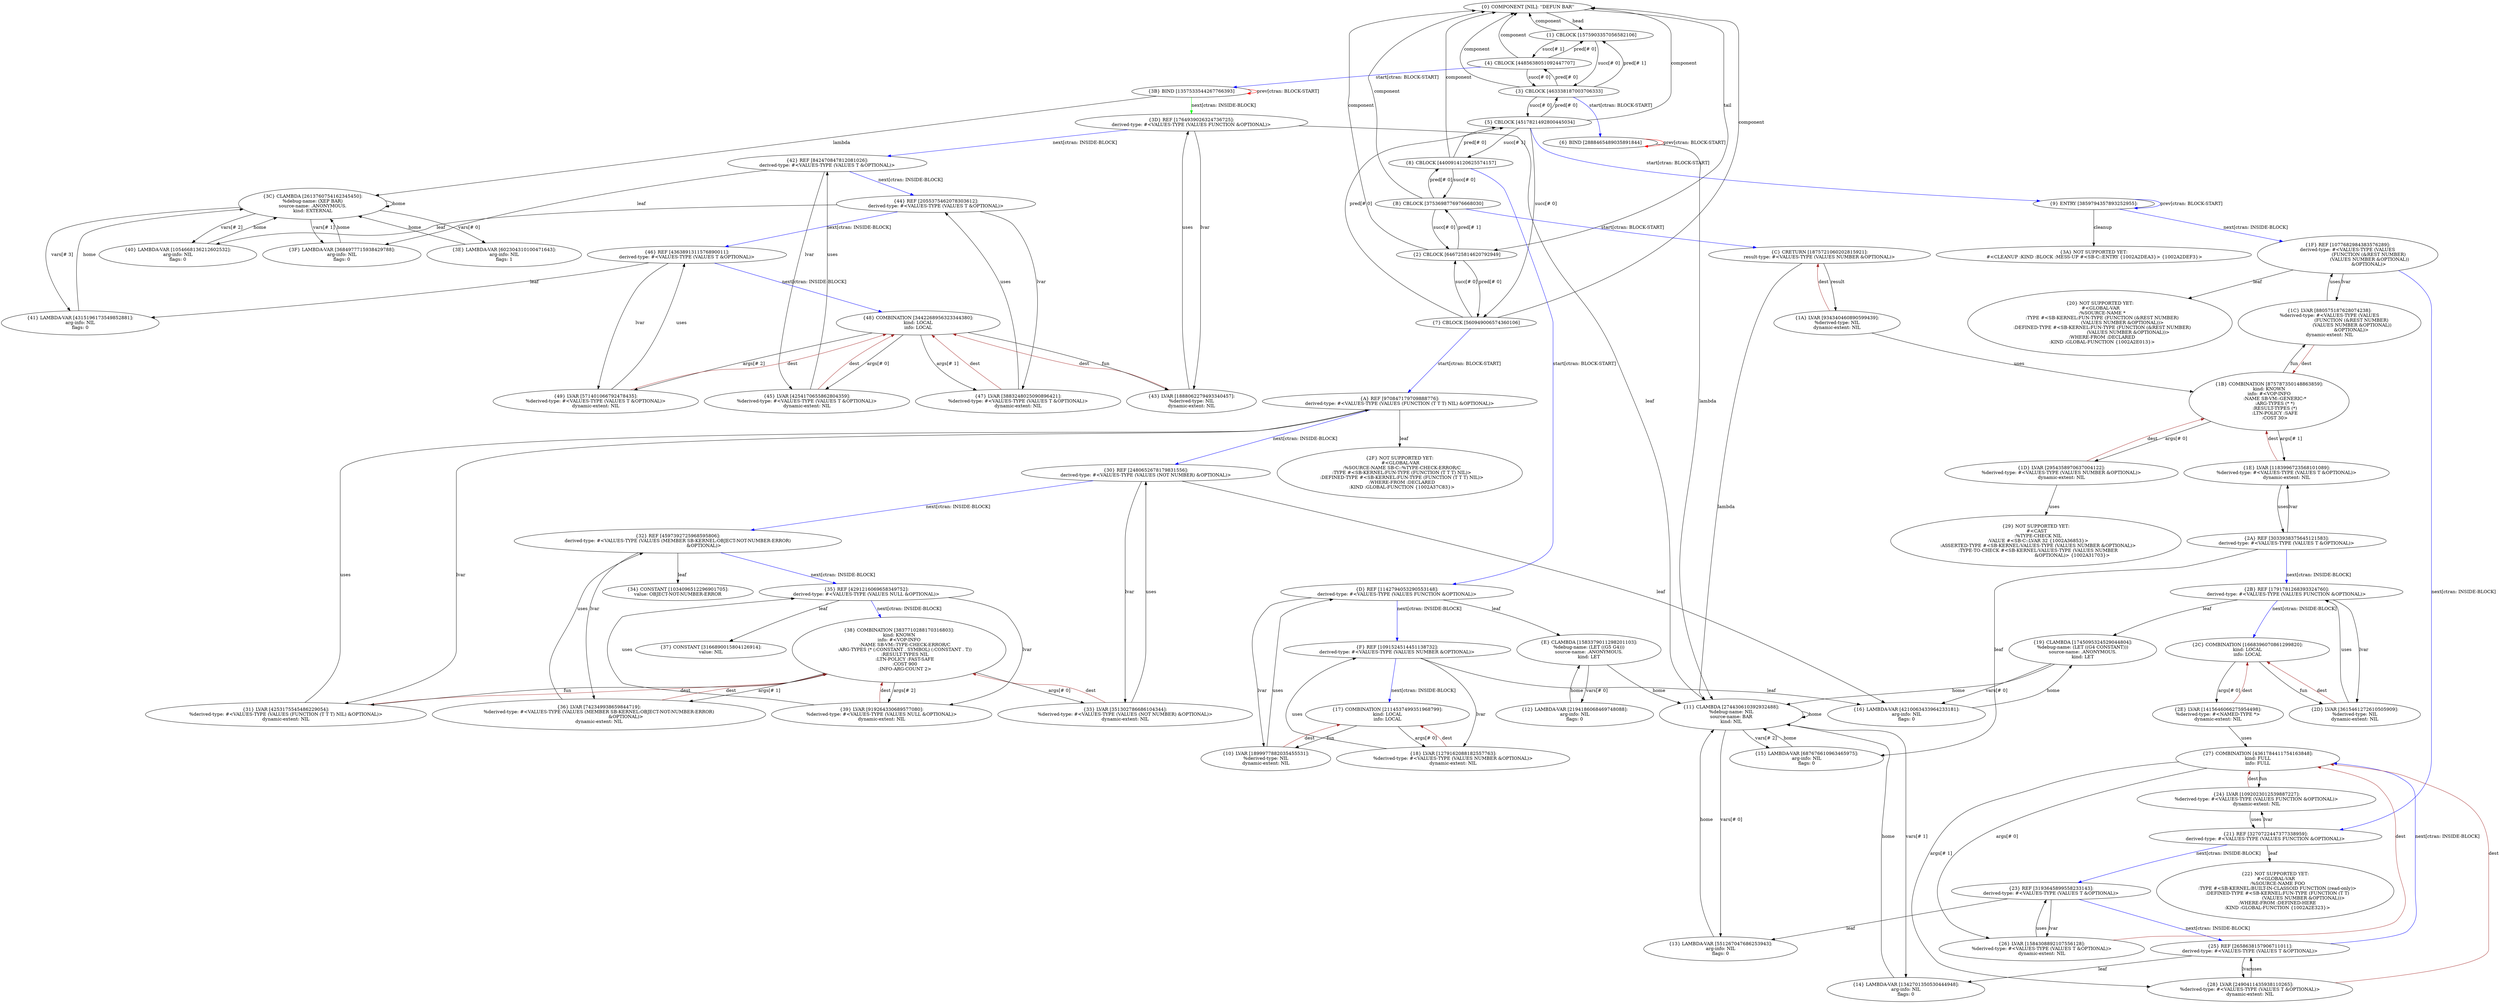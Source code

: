 digraph {
"{0} COMPONENT [NIL]: ''DEFUN BAR''" -> "{1} CBLOCK [1575903357056582106]"[label="head"];
"{0} COMPONENT [NIL]: ''DEFUN BAR''" -> "{2} CBLOCK [646725814620792949]"[label="tail"];
"{1} CBLOCK [1575903357056582106]" -> "{0} COMPONENT [NIL]: ''DEFUN BAR''"[label="component"];
"{1} CBLOCK [1575903357056582106]" -> "{3} CBLOCK [463338187003706333]"[label="succ[# 0]"];
"{1} CBLOCK [1575903357056582106]" -> "{4} CBLOCK [4485638051092447707]"[label="succ[# 1]"];
"{3} CBLOCK [463338187003706333]" -> "{0} COMPONENT [NIL]: ''DEFUN BAR''"[label="component"];
"{3} CBLOCK [463338187003706333]" -> "{5} CBLOCK [4517821492800445034]"[label="succ[# 0]"];
"{3} CBLOCK [463338187003706333]" -> "{4} CBLOCK [4485638051092447707]"[label="pred[# 0]"];
"{3} CBLOCK [463338187003706333]" -> "{1} CBLOCK [1575903357056582106]"[label="pred[# 1]"];
"{3} CBLOCK [463338187003706333]" -> "{6} BIND [2888465489035891844]"[label="start[ctran: BLOCK-START]"color="blue"];
"{5} CBLOCK [4517821492800445034]" -> "{0} COMPONENT [NIL]: ''DEFUN BAR''"[label="component"];
"{5} CBLOCK [4517821492800445034]" -> "{7} CBLOCK [560949006574360106]"[label="succ[# 0]"];
"{5} CBLOCK [4517821492800445034]" -> "{8} CBLOCK [4400914120625574157]"[label="succ[# 1]"];
"{5} CBLOCK [4517821492800445034]" -> "{3} CBLOCK [463338187003706333]"[label="pred[# 0]"];
"{5} CBLOCK [4517821492800445034]" -> "{9} ENTRY [3859794357893252955]:
"[label="start[ctran: BLOCK-START]"color="blue"];
"{7} CBLOCK [560949006574360106]" -> "{0} COMPONENT [NIL]: ''DEFUN BAR''"[label="component"];
"{7} CBLOCK [560949006574360106]" -> "{2} CBLOCK [646725814620792949]"[label="succ[# 0]"];
"{7} CBLOCK [560949006574360106]" -> "{5} CBLOCK [4517821492800445034]"[label="pred[# 0]"];
"{7} CBLOCK [560949006574360106]" -> "{A} REF [970847179709888776]:
derived-type: #<VALUES-TYPE (VALUES (FUNCTION (T T T) NIL) &OPTIONAL)>"[label="start[ctran: BLOCK-START]"color="blue"];
"{2} CBLOCK [646725814620792949]" -> "{0} COMPONENT [NIL]: ''DEFUN BAR''"[label="component"];
"{2} CBLOCK [646725814620792949]" -> "{7} CBLOCK [560949006574360106]"[label="pred[# 0]"];
"{2} CBLOCK [646725814620792949]" -> "{B} CBLOCK [3753698776976668030]"[label="pred[# 1]"];
"{B} CBLOCK [3753698776976668030]" -> "{0} COMPONENT [NIL]: ''DEFUN BAR''"[label="component"];
"{B} CBLOCK [3753698776976668030]" -> "{2} CBLOCK [646725814620792949]"[label="succ[# 0]"];
"{B} CBLOCK [3753698776976668030]" -> "{8} CBLOCK [4400914120625574157]"[label="pred[# 0]"];
"{B} CBLOCK [3753698776976668030]" -> "{C} CRETURN [1875721060202815921]:
result-type: #<VALUES-TYPE (VALUES NUMBER &OPTIONAL)>"[label="start[ctran: BLOCK-START]"color="blue"];
"{8} CBLOCK [4400914120625574157]" -> "{0} COMPONENT [NIL]: ''DEFUN BAR''"[label="component"];
"{8} CBLOCK [4400914120625574157]" -> "{B} CBLOCK [3753698776976668030]"[label="succ[# 0]"];
"{8} CBLOCK [4400914120625574157]" -> "{5} CBLOCK [4517821492800445034]"[label="pred[# 0]"];
"{8} CBLOCK [4400914120625574157]" -> "{D} REF [1142794053290553148]:
derived-type: #<VALUES-TYPE (VALUES FUNCTION &OPTIONAL)>"[label="start[ctran: BLOCK-START]"color="blue"];
"{D} REF [1142794053290553148]:
derived-type: #<VALUES-TYPE (VALUES FUNCTION &OPTIONAL)>" -> "{E} CLAMBDA [1583379011298201103]:
%debug-name: (LET ((G5 G4)))
source-name: .ANONYMOUS.
kind: LET"[label="leaf"];
"{D} REF [1142794053290553148]:
derived-type: #<VALUES-TYPE (VALUES FUNCTION &OPTIONAL)>" -> "{F} REF [1091524514451138732]:
derived-type: #<VALUES-TYPE (VALUES NUMBER &OPTIONAL)>"[label="next[ctran: INSIDE-BLOCK]"color="blue"];
"{D} REF [1142794053290553148]:
derived-type: #<VALUES-TYPE (VALUES FUNCTION &OPTIONAL)>" -> "{10} LVAR [1899977882035455531]:
%derived-type: NIL
dynamic-extent: NIL"[label="lvar"];
"{E} CLAMBDA [1583379011298201103]:
%debug-name: (LET ((G5 G4)))
source-name: .ANONYMOUS.
kind: LET" -> "{11} CLAMBDA [274430610392932488]:
%debug-name: NIL
source-name: BAR
kind: NIL"[label="home"];
"{E} CLAMBDA [1583379011298201103]:
%debug-name: (LET ((G5 G4)))
source-name: .ANONYMOUS.
kind: LET" -> "{12} LAMBDA-VAR [2194186068469748088]:
arg-info: NIL
flags: 0"[label="vars[# 0]"];
"{11} CLAMBDA [274430610392932488]:
%debug-name: NIL
source-name: BAR
kind: NIL" -> "{11} CLAMBDA [274430610392932488]:
%debug-name: NIL
source-name: BAR
kind: NIL"[label="home"];
"{11} CLAMBDA [274430610392932488]:
%debug-name: NIL
source-name: BAR
kind: NIL" -> "{13} LAMBDA-VAR [551267047686253943]:
arg-info: NIL
flags: 0"[label="vars[# 0]"];
"{11} CLAMBDA [274430610392932488]:
%debug-name: NIL
source-name: BAR
kind: NIL" -> "{14} LAMBDA-VAR [1342701350530444948]:
arg-info: NIL
flags: 0"[label="vars[# 1]"];
"{11} CLAMBDA [274430610392932488]:
%debug-name: NIL
source-name: BAR
kind: NIL" -> "{15} LAMBDA-VAR [687676610963465975]:
arg-info: NIL
flags: 0"[label="vars[# 2]"];
"{13} LAMBDA-VAR [551267047686253943]:
arg-info: NIL
flags: 0" -> "{11} CLAMBDA [274430610392932488]:
%debug-name: NIL
source-name: BAR
kind: NIL"[label="home"];
"{14} LAMBDA-VAR [1342701350530444948]:
arg-info: NIL
flags: 0" -> "{11} CLAMBDA [274430610392932488]:
%debug-name: NIL
source-name: BAR
kind: NIL"[label="home"];
"{15} LAMBDA-VAR [687676610963465975]:
arg-info: NIL
flags: 0" -> "{11} CLAMBDA [274430610392932488]:
%debug-name: NIL
source-name: BAR
kind: NIL"[label="home"];
"{12} LAMBDA-VAR [2194186068469748088]:
arg-info: NIL
flags: 0" -> "{E} CLAMBDA [1583379011298201103]:
%debug-name: (LET ((G5 G4)))
source-name: .ANONYMOUS.
kind: LET"[label="home"];
"{F} REF [1091524514451138732]:
derived-type: #<VALUES-TYPE (VALUES NUMBER &OPTIONAL)>" -> "{16} LAMBDA-VAR [4210063433964233181]:
arg-info: NIL
flags: 0"[label="leaf"];
"{F} REF [1091524514451138732]:
derived-type: #<VALUES-TYPE (VALUES NUMBER &OPTIONAL)>" -> "{17} COMBINATION [2114537499351968799]:
kind: LOCAL
info: LOCAL"[label="next[ctran: INSIDE-BLOCK]"color="blue"];
"{F} REF [1091524514451138732]:
derived-type: #<VALUES-TYPE (VALUES NUMBER &OPTIONAL)>" -> "{18} LVAR [1279162088182557763]:
%derived-type: #<VALUES-TYPE (VALUES NUMBER &OPTIONAL)>
dynamic-extent: NIL"[label="lvar"];
"{16} LAMBDA-VAR [4210063433964233181]:
arg-info: NIL
flags: 0" -> "{19} CLAMBDA [1745095324529044804]:
%debug-name: (LET ((G4 CONSTANT)))
source-name: .ANONYMOUS.
kind: LET"[label="home"];
"{19} CLAMBDA [1745095324529044804]:
%debug-name: (LET ((G4 CONSTANT)))
source-name: .ANONYMOUS.
kind: LET" -> "{11} CLAMBDA [274430610392932488]:
%debug-name: NIL
source-name: BAR
kind: NIL"[label="home"];
"{19} CLAMBDA [1745095324529044804]:
%debug-name: (LET ((G4 CONSTANT)))
source-name: .ANONYMOUS.
kind: LET" -> "{16} LAMBDA-VAR [4210063433964233181]:
arg-info: NIL
flags: 0"[label="vars[# 0]"];
"{17} COMBINATION [2114537499351968799]:
kind: LOCAL
info: LOCAL" -> "{10} LVAR [1899977882035455531]:
%derived-type: NIL
dynamic-extent: NIL"[label="fun"];
"{17} COMBINATION [2114537499351968799]:
kind: LOCAL
info: LOCAL" -> "{18} LVAR [1279162088182557763]:
%derived-type: #<VALUES-TYPE (VALUES NUMBER &OPTIONAL)>
dynamic-extent: NIL"[label="args[# 0]"];
"{10} LVAR [1899977882035455531]:
%derived-type: NIL
dynamic-extent: NIL" -> "{17} COMBINATION [2114537499351968799]:
kind: LOCAL
info: LOCAL"[label="dest"color="brown"];
"{10} LVAR [1899977882035455531]:
%derived-type: NIL
dynamic-extent: NIL" -> "{D} REF [1142794053290553148]:
derived-type: #<VALUES-TYPE (VALUES FUNCTION &OPTIONAL)>"[label="uses"];
"{18} LVAR [1279162088182557763]:
%derived-type: #<VALUES-TYPE (VALUES NUMBER &OPTIONAL)>
dynamic-extent: NIL" -> "{17} COMBINATION [2114537499351968799]:
kind: LOCAL
info: LOCAL"[label="dest"color="brown"];
"{18} LVAR [1279162088182557763]:
%derived-type: #<VALUES-TYPE (VALUES NUMBER &OPTIONAL)>
dynamic-extent: NIL" -> "{F} REF [1091524514451138732]:
derived-type: #<VALUES-TYPE (VALUES NUMBER &OPTIONAL)>"[label="uses"];
"{C} CRETURN [1875721060202815921]:
result-type: #<VALUES-TYPE (VALUES NUMBER &OPTIONAL)>" -> "{11} CLAMBDA [274430610392932488]:
%debug-name: NIL
source-name: BAR
kind: NIL"[label="lambda"];
"{C} CRETURN [1875721060202815921]:
result-type: #<VALUES-TYPE (VALUES NUMBER &OPTIONAL)>" -> "{1A} LVAR [934340460890599439]:
%derived-type: NIL
dynamic-extent: NIL"[label="result"];
"{1A} LVAR [934340460890599439]:
%derived-type: NIL
dynamic-extent: NIL" -> "{C} CRETURN [1875721060202815921]:
result-type: #<VALUES-TYPE (VALUES NUMBER &OPTIONAL)>"[label="dest"color="brown"];
"{1A} LVAR [934340460890599439]:
%derived-type: NIL
dynamic-extent: NIL" -> "{1B} COMBINATION [875787350148863859]:
kind: KNOWN
info: #<VOP-INFO
        :NAME SB-VM::GENERIC-*
        :ARG-TYPES (* *)
        :RESULT-TYPES (*)
        :LTN-POLICY :SAFE
        :COST 30>"[label="uses"];
"{1B} COMBINATION [875787350148863859]:
kind: KNOWN
info: #<VOP-INFO
        :NAME SB-VM::GENERIC-*
        :ARG-TYPES (* *)
        :RESULT-TYPES (*)
        :LTN-POLICY :SAFE
        :COST 30>" -> "{1C} LVAR [880575187628074238]:
%derived-type: #<VALUES-TYPE (VALUES
                              (FUNCTION (&REST NUMBER)
                               (VALUES NUMBER &OPTIONAL))
                              &OPTIONAL)>
dynamic-extent: NIL"[label="fun"];
"{1B} COMBINATION [875787350148863859]:
kind: KNOWN
info: #<VOP-INFO
        :NAME SB-VM::GENERIC-*
        :ARG-TYPES (* *)
        :RESULT-TYPES (*)
        :LTN-POLICY :SAFE
        :COST 30>" -> "{1D} LVAR [2954358970637004122]:
%derived-type: #<VALUES-TYPE (VALUES NUMBER &OPTIONAL)>
dynamic-extent: NIL"[label="args[# 0]"];
"{1B} COMBINATION [875787350148863859]:
kind: KNOWN
info: #<VOP-INFO
        :NAME SB-VM::GENERIC-*
        :ARG-TYPES (* *)
        :RESULT-TYPES (*)
        :LTN-POLICY :SAFE
        :COST 30>" -> "{1E} LVAR [1183996723568101089]:
%derived-type: #<VALUES-TYPE (VALUES T &OPTIONAL)>
dynamic-extent: NIL"[label="args[# 1]"];
"{1C} LVAR [880575187628074238]:
%derived-type: #<VALUES-TYPE (VALUES
                              (FUNCTION (&REST NUMBER)
                               (VALUES NUMBER &OPTIONAL))
                              &OPTIONAL)>
dynamic-extent: NIL" -> "{1B} COMBINATION [875787350148863859]:
kind: KNOWN
info: #<VOP-INFO
        :NAME SB-VM::GENERIC-*
        :ARG-TYPES (* *)
        :RESULT-TYPES (*)
        :LTN-POLICY :SAFE
        :COST 30>"[label="dest"color="brown"];
"{1C} LVAR [880575187628074238]:
%derived-type: #<VALUES-TYPE (VALUES
                              (FUNCTION (&REST NUMBER)
                               (VALUES NUMBER &OPTIONAL))
                              &OPTIONAL)>
dynamic-extent: NIL" -> "{1F} REF [1077682984383576289]:
derived-type: #<VALUES-TYPE (VALUES
                             (FUNCTION (&REST NUMBER)
                              (VALUES NUMBER &OPTIONAL))
                             &OPTIONAL)>"[label="uses"];
"{1F} REF [1077682984383576289]:
derived-type: #<VALUES-TYPE (VALUES
                             (FUNCTION (&REST NUMBER)
                              (VALUES NUMBER &OPTIONAL))
                             &OPTIONAL)>" -> "{20} NOT SUPPORTED YET:
 #<GLOBAL-VAR
   :%SOURCE-NAME *
   :TYPE #<SB-KERNEL:FUN-TYPE (FUNCTION (&REST NUMBER)
                               (VALUES NUMBER &OPTIONAL))>
   :DEFINED-TYPE #<SB-KERNEL:FUN-TYPE (FUNCTION (&REST NUMBER)
                                       (VALUES NUMBER &OPTIONAL))>
   :WHERE-FROM :DECLARED
   :KIND :GLOBAL-FUNCTION {1002A2E013}>"[label="leaf"];
"{1F} REF [1077682984383576289]:
derived-type: #<VALUES-TYPE (VALUES
                             (FUNCTION (&REST NUMBER)
                              (VALUES NUMBER &OPTIONAL))
                             &OPTIONAL)>" -> "{21} REF [3270722447377338959]:
derived-type: #<VALUES-TYPE (VALUES FUNCTION &OPTIONAL)>"[label="next[ctran: INSIDE-BLOCK]"color="blue"];
"{1F} REF [1077682984383576289]:
derived-type: #<VALUES-TYPE (VALUES
                             (FUNCTION (&REST NUMBER)
                              (VALUES NUMBER &OPTIONAL))
                             &OPTIONAL)>" -> "{1C} LVAR [880575187628074238]:
%derived-type: #<VALUES-TYPE (VALUES
                              (FUNCTION (&REST NUMBER)
                               (VALUES NUMBER &OPTIONAL))
                              &OPTIONAL)>
dynamic-extent: NIL"[label="lvar"];
"{21} REF [3270722447377338959]:
derived-type: #<VALUES-TYPE (VALUES FUNCTION &OPTIONAL)>" -> "{22} NOT SUPPORTED YET:
 #<GLOBAL-VAR
   :%SOURCE-NAME FOO
   :TYPE #<SB-KERNEL:BUILT-IN-CLASSOID FUNCTION (read-only)>
   :DEFINED-TYPE #<SB-KERNEL:FUN-TYPE (FUNCTION (T T)
                                       (VALUES NUMBER &OPTIONAL))>
   :WHERE-FROM :DEFINED-HERE
   :KIND :GLOBAL-FUNCTION {1002A2E323}>"[label="leaf"];
"{21} REF [3270722447377338959]:
derived-type: #<VALUES-TYPE (VALUES FUNCTION &OPTIONAL)>" -> "{23} REF [3193645899558233143]:
derived-type: #<VALUES-TYPE (VALUES T &OPTIONAL)>"[label="next[ctran: INSIDE-BLOCK]"color="blue"];
"{21} REF [3270722447377338959]:
derived-type: #<VALUES-TYPE (VALUES FUNCTION &OPTIONAL)>" -> "{24} LVAR [1092023012539887227]:
%derived-type: #<VALUES-TYPE (VALUES FUNCTION &OPTIONAL)>
dynamic-extent: NIL"[label="lvar"];
"{23} REF [3193645899558233143]:
derived-type: #<VALUES-TYPE (VALUES T &OPTIONAL)>" -> "{13} LAMBDA-VAR [551267047686253943]:
arg-info: NIL
flags: 0"[label="leaf"];
"{23} REF [3193645899558233143]:
derived-type: #<VALUES-TYPE (VALUES T &OPTIONAL)>" -> "{25} REF [2658638157906711011]:
derived-type: #<VALUES-TYPE (VALUES T &OPTIONAL)>"[label="next[ctran: INSIDE-BLOCK]"color="blue"];
"{23} REF [3193645899558233143]:
derived-type: #<VALUES-TYPE (VALUES T &OPTIONAL)>" -> "{26} LVAR [1584308892107556128]:
%derived-type: #<VALUES-TYPE (VALUES T &OPTIONAL)>
dynamic-extent: NIL"[label="lvar"];
"{25} REF [2658638157906711011]:
derived-type: #<VALUES-TYPE (VALUES T &OPTIONAL)>" -> "{14} LAMBDA-VAR [1342701350530444948]:
arg-info: NIL
flags: 0"[label="leaf"];
"{25} REF [2658638157906711011]:
derived-type: #<VALUES-TYPE (VALUES T &OPTIONAL)>" -> "{27} COMBINATION [4361784411754163848]:
kind: FULL
info: FULL"[label="next[ctran: INSIDE-BLOCK]"color="blue"];
"{25} REF [2658638157906711011]:
derived-type: #<VALUES-TYPE (VALUES T &OPTIONAL)>" -> "{28} LVAR [2490411435938110265]:
%derived-type: #<VALUES-TYPE (VALUES T &OPTIONAL)>
dynamic-extent: NIL"[label="lvar"];
"{27} COMBINATION [4361784411754163848]:
kind: FULL
info: FULL" -> "{24} LVAR [1092023012539887227]:
%derived-type: #<VALUES-TYPE (VALUES FUNCTION &OPTIONAL)>
dynamic-extent: NIL"[label="fun"];
"{27} COMBINATION [4361784411754163848]:
kind: FULL
info: FULL" -> "{26} LVAR [1584308892107556128]:
%derived-type: #<VALUES-TYPE (VALUES T &OPTIONAL)>
dynamic-extent: NIL"[label="args[# 0]"];
"{27} COMBINATION [4361784411754163848]:
kind: FULL
info: FULL" -> "{28} LVAR [2490411435938110265]:
%derived-type: #<VALUES-TYPE (VALUES T &OPTIONAL)>
dynamic-extent: NIL"[label="args[# 1]"];
"{24} LVAR [1092023012539887227]:
%derived-type: #<VALUES-TYPE (VALUES FUNCTION &OPTIONAL)>
dynamic-extent: NIL" -> "{27} COMBINATION [4361784411754163848]:
kind: FULL
info: FULL"[label="dest"color="brown"];
"{24} LVAR [1092023012539887227]:
%derived-type: #<VALUES-TYPE (VALUES FUNCTION &OPTIONAL)>
dynamic-extent: NIL" -> "{21} REF [3270722447377338959]:
derived-type: #<VALUES-TYPE (VALUES FUNCTION &OPTIONAL)>"[label="uses"];
"{26} LVAR [1584308892107556128]:
%derived-type: #<VALUES-TYPE (VALUES T &OPTIONAL)>
dynamic-extent: NIL" -> "{27} COMBINATION [4361784411754163848]:
kind: FULL
info: FULL"[label="dest"color="brown"];
"{26} LVAR [1584308892107556128]:
%derived-type: #<VALUES-TYPE (VALUES T &OPTIONAL)>
dynamic-extent: NIL" -> "{23} REF [3193645899558233143]:
derived-type: #<VALUES-TYPE (VALUES T &OPTIONAL)>"[label="uses"];
"{28} LVAR [2490411435938110265]:
%derived-type: #<VALUES-TYPE (VALUES T &OPTIONAL)>
dynamic-extent: NIL" -> "{27} COMBINATION [4361784411754163848]:
kind: FULL
info: FULL"[label="dest"color="brown"];
"{28} LVAR [2490411435938110265]:
%derived-type: #<VALUES-TYPE (VALUES T &OPTIONAL)>
dynamic-extent: NIL" -> "{25} REF [2658638157906711011]:
derived-type: #<VALUES-TYPE (VALUES T &OPTIONAL)>"[label="uses"];
"{1D} LVAR [2954358970637004122]:
%derived-type: #<VALUES-TYPE (VALUES NUMBER &OPTIONAL)>
dynamic-extent: NIL" -> "{1B} COMBINATION [875787350148863859]:
kind: KNOWN
info: #<VOP-INFO
        :NAME SB-VM::GENERIC-*
        :ARG-TYPES (* *)
        :RESULT-TYPES (*)
        :LTN-POLICY :SAFE
        :COST 30>"[label="dest"color="brown"];
"{1D} LVAR [2954358970637004122]:
%derived-type: #<VALUES-TYPE (VALUES NUMBER &OPTIONAL)>
dynamic-extent: NIL" -> "{29} NOT SUPPORTED YET:
 #<CAST
   :%TYPE-CHECK NIL
   :VALUE #<SB-C::LVAR 32 {1002A36853}>
   :ASSERTED-TYPE #<SB-KERNEL:VALUES-TYPE (VALUES NUMBER &OPTIONAL)>
   :TYPE-TO-CHECK #<SB-KERNEL:VALUES-TYPE (VALUES NUMBER
                                                  &OPTIONAL)> {1002A31703}>"[label="uses"];
"{1E} LVAR [1183996723568101089]:
%derived-type: #<VALUES-TYPE (VALUES T &OPTIONAL)>
dynamic-extent: NIL" -> "{1B} COMBINATION [875787350148863859]:
kind: KNOWN
info: #<VOP-INFO
        :NAME SB-VM::GENERIC-*
        :ARG-TYPES (* *)
        :RESULT-TYPES (*)
        :LTN-POLICY :SAFE
        :COST 30>"[label="dest"color="brown"];
"{1E} LVAR [1183996723568101089]:
%derived-type: #<VALUES-TYPE (VALUES T &OPTIONAL)>
dynamic-extent: NIL" -> "{2A} REF [3033938375645121583]:
derived-type: #<VALUES-TYPE (VALUES T &OPTIONAL)>"[label="uses"];
"{2A} REF [3033938375645121583]:
derived-type: #<VALUES-TYPE (VALUES T &OPTIONAL)>" -> "{15} LAMBDA-VAR [687676610963465975]:
arg-info: NIL
flags: 0"[label="leaf"];
"{2A} REF [3033938375645121583]:
derived-type: #<VALUES-TYPE (VALUES T &OPTIONAL)>" -> "{2B} REF [1791781268393324760]:
derived-type: #<VALUES-TYPE (VALUES FUNCTION &OPTIONAL)>"[label="next[ctran: INSIDE-BLOCK]"color="blue"];
"{2A} REF [3033938375645121583]:
derived-type: #<VALUES-TYPE (VALUES T &OPTIONAL)>" -> "{1E} LVAR [1183996723568101089]:
%derived-type: #<VALUES-TYPE (VALUES T &OPTIONAL)>
dynamic-extent: NIL"[label="lvar"];
"{2B} REF [1791781268393324760]:
derived-type: #<VALUES-TYPE (VALUES FUNCTION &OPTIONAL)>" -> "{19} CLAMBDA [1745095324529044804]:
%debug-name: (LET ((G4 CONSTANT)))
source-name: .ANONYMOUS.
kind: LET"[label="leaf"];
"{2B} REF [1791781268393324760]:
derived-type: #<VALUES-TYPE (VALUES FUNCTION &OPTIONAL)>" -> "{2C} COMBINATION [1668396070861299820]:
kind: LOCAL
info: LOCAL"[label="next[ctran: INSIDE-BLOCK]"color="blue"];
"{2B} REF [1791781268393324760]:
derived-type: #<VALUES-TYPE (VALUES FUNCTION &OPTIONAL)>" -> "{2D} LVAR [3615461272610505909]:
%derived-type: NIL
dynamic-extent: NIL"[label="lvar"];
"{2C} COMBINATION [1668396070861299820]:
kind: LOCAL
info: LOCAL" -> "{2D} LVAR [3615461272610505909]:
%derived-type: NIL
dynamic-extent: NIL"[label="fun"];
"{2C} COMBINATION [1668396070861299820]:
kind: LOCAL
info: LOCAL" -> "{2E} LVAR [1415646066275954498]:
%derived-type: #<NAMED-TYPE *>
dynamic-extent: NIL"[label="args[# 0]"];
"{2D} LVAR [3615461272610505909]:
%derived-type: NIL
dynamic-extent: NIL" -> "{2C} COMBINATION [1668396070861299820]:
kind: LOCAL
info: LOCAL"[label="dest"color="brown"];
"{2D} LVAR [3615461272610505909]:
%derived-type: NIL
dynamic-extent: NIL" -> "{2B} REF [1791781268393324760]:
derived-type: #<VALUES-TYPE (VALUES FUNCTION &OPTIONAL)>"[label="uses"];
"{2E} LVAR [1415646066275954498]:
%derived-type: #<NAMED-TYPE *>
dynamic-extent: NIL" -> "{2C} COMBINATION [1668396070861299820]:
kind: LOCAL
info: LOCAL"[label="dest"color="brown"];
"{2E} LVAR [1415646066275954498]:
%derived-type: #<NAMED-TYPE *>
dynamic-extent: NIL" -> "{27} COMBINATION [4361784411754163848]:
kind: FULL
info: FULL"[label="uses"];
"{A} REF [970847179709888776]:
derived-type: #<VALUES-TYPE (VALUES (FUNCTION (T T T) NIL) &OPTIONAL)>" -> "{2F} NOT SUPPORTED YET:
 #<GLOBAL-VAR
   :%SOURCE-NAME SB-C::%TYPE-CHECK-ERROR/C
   :TYPE #<SB-KERNEL:FUN-TYPE (FUNCTION (T T T) NIL)>
   :DEFINED-TYPE #<SB-KERNEL:FUN-TYPE (FUNCTION (T T T) NIL)>
   :WHERE-FROM :DECLARED
   :KIND :GLOBAL-FUNCTION {1002A37C83}>"[label="leaf"];
"{A} REF [970847179709888776]:
derived-type: #<VALUES-TYPE (VALUES (FUNCTION (T T T) NIL) &OPTIONAL)>" -> "{30} REF [2480652678179831556]:
derived-type: #<VALUES-TYPE (VALUES (NOT NUMBER) &OPTIONAL)>"[label="next[ctran: INSIDE-BLOCK]"color="blue"];
"{A} REF [970847179709888776]:
derived-type: #<VALUES-TYPE (VALUES (FUNCTION (T T T) NIL) &OPTIONAL)>" -> "{31} LVAR [4253175545486229054]:
%derived-type: #<VALUES-TYPE (VALUES (FUNCTION (T T T) NIL) &OPTIONAL)>
dynamic-extent: NIL"[label="lvar"];
"{30} REF [2480652678179831556]:
derived-type: #<VALUES-TYPE (VALUES (NOT NUMBER) &OPTIONAL)>" -> "{16} LAMBDA-VAR [4210063433964233181]:
arg-info: NIL
flags: 0"[label="leaf"];
"{30} REF [2480652678179831556]:
derived-type: #<VALUES-TYPE (VALUES (NOT NUMBER) &OPTIONAL)>" -> "{32} REF [4597392725968595806]:
derived-type: #<VALUES-TYPE (VALUES (MEMBER SB-KERNEL:OBJECT-NOT-NUMBER-ERROR)
                                    &OPTIONAL)>"[label="next[ctran: INSIDE-BLOCK]"color="blue"];
"{30} REF [2480652678179831556]:
derived-type: #<VALUES-TYPE (VALUES (NOT NUMBER) &OPTIONAL)>" -> "{33} LVAR [351302786686104344]:
%derived-type: #<VALUES-TYPE (VALUES (NOT NUMBER) &OPTIONAL)>
dynamic-extent: NIL"[label="lvar"];
"{32} REF [4597392725968595806]:
derived-type: #<VALUES-TYPE (VALUES (MEMBER SB-KERNEL:OBJECT-NOT-NUMBER-ERROR)
                                    &OPTIONAL)>" -> "{34} CONSTANT [1034096512296901705]:
value: OBJECT-NOT-NUMBER-ERROR"[label="leaf"];
"{32} REF [4597392725968595806]:
derived-type: #<VALUES-TYPE (VALUES (MEMBER SB-KERNEL:OBJECT-NOT-NUMBER-ERROR)
                                    &OPTIONAL)>" -> "{35} REF [4291216069658349752]:
derived-type: #<VALUES-TYPE (VALUES NULL &OPTIONAL)>"[label="next[ctran: INSIDE-BLOCK]"color="blue"];
"{32} REF [4597392725968595806]:
derived-type: #<VALUES-TYPE (VALUES (MEMBER SB-KERNEL:OBJECT-NOT-NUMBER-ERROR)
                                    &OPTIONAL)>" -> "{36} LVAR [742349938659844719]:
%derived-type: #<VALUES-TYPE (VALUES (MEMBER SB-KERNEL:OBJECT-NOT-NUMBER-ERROR)
                                     &OPTIONAL)>
dynamic-extent: NIL"[label="lvar"];
"{35} REF [4291216069658349752]:
derived-type: #<VALUES-TYPE (VALUES NULL &OPTIONAL)>" -> "{37} CONSTANT [3166890015804126914]:
value: NIL"[label="leaf"];
"{35} REF [4291216069658349752]:
derived-type: #<VALUES-TYPE (VALUES NULL &OPTIONAL)>" -> "{38} COMBINATION [3837710288170316803]:
kind: KNOWN
info: #<VOP-INFO
        :NAME SB-VM::TYPE-CHECK-ERROR/C
        :ARG-TYPES (* (:CONSTANT . SYMBOL) (:CONSTANT . T))
        :RESULT-TYPES NIL
        :LTN-POLICY :FAST-SAFE
        :COST 900
        :INFO-ARG-COUNT 2>"[label="next[ctran: INSIDE-BLOCK]"color="blue"];
"{35} REF [4291216069658349752]:
derived-type: #<VALUES-TYPE (VALUES NULL &OPTIONAL)>" -> "{39} LVAR [919264330689577080]:
%derived-type: #<VALUES-TYPE (VALUES NULL &OPTIONAL)>
dynamic-extent: NIL"[label="lvar"];
"{38} COMBINATION [3837710288170316803]:
kind: KNOWN
info: #<VOP-INFO
        :NAME SB-VM::TYPE-CHECK-ERROR/C
        :ARG-TYPES (* (:CONSTANT . SYMBOL) (:CONSTANT . T))
        :RESULT-TYPES NIL
        :LTN-POLICY :FAST-SAFE
        :COST 900
        :INFO-ARG-COUNT 2>" -> "{31} LVAR [4253175545486229054]:
%derived-type: #<VALUES-TYPE (VALUES (FUNCTION (T T T) NIL) &OPTIONAL)>
dynamic-extent: NIL"[label="fun"];
"{38} COMBINATION [3837710288170316803]:
kind: KNOWN
info: #<VOP-INFO
        :NAME SB-VM::TYPE-CHECK-ERROR/C
        :ARG-TYPES (* (:CONSTANT . SYMBOL) (:CONSTANT . T))
        :RESULT-TYPES NIL
        :LTN-POLICY :FAST-SAFE
        :COST 900
        :INFO-ARG-COUNT 2>" -> "{33} LVAR [351302786686104344]:
%derived-type: #<VALUES-TYPE (VALUES (NOT NUMBER) &OPTIONAL)>
dynamic-extent: NIL"[label="args[# 0]"];
"{38} COMBINATION [3837710288170316803]:
kind: KNOWN
info: #<VOP-INFO
        :NAME SB-VM::TYPE-CHECK-ERROR/C
        :ARG-TYPES (* (:CONSTANT . SYMBOL) (:CONSTANT . T))
        :RESULT-TYPES NIL
        :LTN-POLICY :FAST-SAFE
        :COST 900
        :INFO-ARG-COUNT 2>" -> "{36} LVAR [742349938659844719]:
%derived-type: #<VALUES-TYPE (VALUES (MEMBER SB-KERNEL:OBJECT-NOT-NUMBER-ERROR)
                                     &OPTIONAL)>
dynamic-extent: NIL"[label="args[# 1]"];
"{38} COMBINATION [3837710288170316803]:
kind: KNOWN
info: #<VOP-INFO
        :NAME SB-VM::TYPE-CHECK-ERROR/C
        :ARG-TYPES (* (:CONSTANT . SYMBOL) (:CONSTANT . T))
        :RESULT-TYPES NIL
        :LTN-POLICY :FAST-SAFE
        :COST 900
        :INFO-ARG-COUNT 2>" -> "{39} LVAR [919264330689577080]:
%derived-type: #<VALUES-TYPE (VALUES NULL &OPTIONAL)>
dynamic-extent: NIL"[label="args[# 2]"];
"{31} LVAR [4253175545486229054]:
%derived-type: #<VALUES-TYPE (VALUES (FUNCTION (T T T) NIL) &OPTIONAL)>
dynamic-extent: NIL" -> "{38} COMBINATION [3837710288170316803]:
kind: KNOWN
info: #<VOP-INFO
        :NAME SB-VM::TYPE-CHECK-ERROR/C
        :ARG-TYPES (* (:CONSTANT . SYMBOL) (:CONSTANT . T))
        :RESULT-TYPES NIL
        :LTN-POLICY :FAST-SAFE
        :COST 900
        :INFO-ARG-COUNT 2>"[label="dest"color="brown"];
"{31} LVAR [4253175545486229054]:
%derived-type: #<VALUES-TYPE (VALUES (FUNCTION (T T T) NIL) &OPTIONAL)>
dynamic-extent: NIL" -> "{A} REF [970847179709888776]:
derived-type: #<VALUES-TYPE (VALUES (FUNCTION (T T T) NIL) &OPTIONAL)>"[label="uses"];
"{33} LVAR [351302786686104344]:
%derived-type: #<VALUES-TYPE (VALUES (NOT NUMBER) &OPTIONAL)>
dynamic-extent: NIL" -> "{38} COMBINATION [3837710288170316803]:
kind: KNOWN
info: #<VOP-INFO
        :NAME SB-VM::TYPE-CHECK-ERROR/C
        :ARG-TYPES (* (:CONSTANT . SYMBOL) (:CONSTANT . T))
        :RESULT-TYPES NIL
        :LTN-POLICY :FAST-SAFE
        :COST 900
        :INFO-ARG-COUNT 2>"[label="dest"color="brown"];
"{33} LVAR [351302786686104344]:
%derived-type: #<VALUES-TYPE (VALUES (NOT NUMBER) &OPTIONAL)>
dynamic-extent: NIL" -> "{30} REF [2480652678179831556]:
derived-type: #<VALUES-TYPE (VALUES (NOT NUMBER) &OPTIONAL)>"[label="uses"];
"{36} LVAR [742349938659844719]:
%derived-type: #<VALUES-TYPE (VALUES (MEMBER SB-KERNEL:OBJECT-NOT-NUMBER-ERROR)
                                     &OPTIONAL)>
dynamic-extent: NIL" -> "{38} COMBINATION [3837710288170316803]:
kind: KNOWN
info: #<VOP-INFO
        :NAME SB-VM::TYPE-CHECK-ERROR/C
        :ARG-TYPES (* (:CONSTANT . SYMBOL) (:CONSTANT . T))
        :RESULT-TYPES NIL
        :LTN-POLICY :FAST-SAFE
        :COST 900
        :INFO-ARG-COUNT 2>"[label="dest"color="brown"];
"{36} LVAR [742349938659844719]:
%derived-type: #<VALUES-TYPE (VALUES (MEMBER SB-KERNEL:OBJECT-NOT-NUMBER-ERROR)
                                     &OPTIONAL)>
dynamic-extent: NIL" -> "{32} REF [4597392725968595806]:
derived-type: #<VALUES-TYPE (VALUES (MEMBER SB-KERNEL:OBJECT-NOT-NUMBER-ERROR)
                                    &OPTIONAL)>"[label="uses"];
"{39} LVAR [919264330689577080]:
%derived-type: #<VALUES-TYPE (VALUES NULL &OPTIONAL)>
dynamic-extent: NIL" -> "{38} COMBINATION [3837710288170316803]:
kind: KNOWN
info: #<VOP-INFO
        :NAME SB-VM::TYPE-CHECK-ERROR/C
        :ARG-TYPES (* (:CONSTANT . SYMBOL) (:CONSTANT . T))
        :RESULT-TYPES NIL
        :LTN-POLICY :FAST-SAFE
        :COST 900
        :INFO-ARG-COUNT 2>"[label="dest"color="brown"];
"{39} LVAR [919264330689577080]:
%derived-type: #<VALUES-TYPE (VALUES NULL &OPTIONAL)>
dynamic-extent: NIL" -> "{35} REF [4291216069658349752]:
derived-type: #<VALUES-TYPE (VALUES NULL &OPTIONAL)>"[label="uses"];
"{9} ENTRY [3859794357893252955]:
" -> "{3A} NOT SUPPORTED YET:
 #<CLEANUP :KIND :BLOCK :MESS-UP #<SB-C::ENTRY {1002A2DEA3}> {1002A2DEF3}>"[label="cleanup"];
"{9} ENTRY [3859794357893252955]:
" -> "{1F} REF [1077682984383576289]:
derived-type: #<VALUES-TYPE (VALUES
                             (FUNCTION (&REST NUMBER)
                              (VALUES NUMBER &OPTIONAL))
                             &OPTIONAL)>"[label="next[ctran: INSIDE-BLOCK]"color="blue"];
"{9} ENTRY [3859794357893252955]:
" -> "{9} ENTRY [3859794357893252955]:
"[label="prev[ctran: BLOCK-START]"color="blue"];
"{4} CBLOCK [4485638051092447707]" -> "{0} COMPONENT [NIL]: ''DEFUN BAR''"[label="component"];
"{4} CBLOCK [4485638051092447707]" -> "{3} CBLOCK [463338187003706333]"[label="succ[# 0]"];
"{4} CBLOCK [4485638051092447707]" -> "{1} CBLOCK [1575903357056582106]"[label="pred[# 0]"];
"{4} CBLOCK [4485638051092447707]" -> "{3B} BIND [1357533544267766393]"[label="start[ctran: BLOCK-START]"color="blue"];
"{3B} BIND [1357533544267766393]" -> "{3C} CLAMBDA [2613760754162345450]:
%debug-name: (XEP BAR)
source-name: .ANONYMOUS.
kind: EXTERNAL"[label="lambda"];
"{3B} BIND [1357533544267766393]" -> "{3D} REF [1764939026324736725]:
derived-type: #<VALUES-TYPE (VALUES FUNCTION &OPTIONAL)>"[label="next[ctran: INSIDE-BLOCK]"color="green"];
"{3B} BIND [1357533544267766393]" -> "{3B} BIND [1357533544267766393]"[label="prev[ctran: BLOCK-START]"color="red"];
"{3C} CLAMBDA [2613760754162345450]:
%debug-name: (XEP BAR)
source-name: .ANONYMOUS.
kind: EXTERNAL" -> "{3C} CLAMBDA [2613760754162345450]:
%debug-name: (XEP BAR)
source-name: .ANONYMOUS.
kind: EXTERNAL"[label="home"];
"{3C} CLAMBDA [2613760754162345450]:
%debug-name: (XEP BAR)
source-name: .ANONYMOUS.
kind: EXTERNAL" -> "{3E} LAMBDA-VAR [602304310100471643]:
arg-info: NIL
flags: 1"[label="vars[# 0]"];
"{3C} CLAMBDA [2613760754162345450]:
%debug-name: (XEP BAR)
source-name: .ANONYMOUS.
kind: EXTERNAL" -> "{3F} LAMBDA-VAR [3684977715938429788]:
arg-info: NIL
flags: 0"[label="vars[# 1]"];
"{3C} CLAMBDA [2613760754162345450]:
%debug-name: (XEP BAR)
source-name: .ANONYMOUS.
kind: EXTERNAL" -> "{40} LAMBDA-VAR [1054668136212602532]:
arg-info: NIL
flags: 0"[label="vars[# 2]"];
"{3C} CLAMBDA [2613760754162345450]:
%debug-name: (XEP BAR)
source-name: .ANONYMOUS.
kind: EXTERNAL" -> "{41} LAMBDA-VAR [4315196173549852881]:
arg-info: NIL
flags: 0"[label="vars[# 3]"];
"{3E} LAMBDA-VAR [602304310100471643]:
arg-info: NIL
flags: 1" -> "{3C} CLAMBDA [2613760754162345450]:
%debug-name: (XEP BAR)
source-name: .ANONYMOUS.
kind: EXTERNAL"[label="home"];
"{3F} LAMBDA-VAR [3684977715938429788]:
arg-info: NIL
flags: 0" -> "{3C} CLAMBDA [2613760754162345450]:
%debug-name: (XEP BAR)
source-name: .ANONYMOUS.
kind: EXTERNAL"[label="home"];
"{40} LAMBDA-VAR [1054668136212602532]:
arg-info: NIL
flags: 0" -> "{3C} CLAMBDA [2613760754162345450]:
%debug-name: (XEP BAR)
source-name: .ANONYMOUS.
kind: EXTERNAL"[label="home"];
"{41} LAMBDA-VAR [4315196173549852881]:
arg-info: NIL
flags: 0" -> "{3C} CLAMBDA [2613760754162345450]:
%debug-name: (XEP BAR)
source-name: .ANONYMOUS.
kind: EXTERNAL"[label="home"];
"{3D} REF [1764939026324736725]:
derived-type: #<VALUES-TYPE (VALUES FUNCTION &OPTIONAL)>" -> "{11} CLAMBDA [274430610392932488]:
%debug-name: NIL
source-name: BAR
kind: NIL"[label="leaf"];
"{3D} REF [1764939026324736725]:
derived-type: #<VALUES-TYPE (VALUES FUNCTION &OPTIONAL)>" -> "{42} REF [842470847812081026]:
derived-type: #<VALUES-TYPE (VALUES T &OPTIONAL)>"[label="next[ctran: INSIDE-BLOCK]"color="blue"];
"{3D} REF [1764939026324736725]:
derived-type: #<VALUES-TYPE (VALUES FUNCTION &OPTIONAL)>" -> "{43} LVAR [1888062279493340457]:
%derived-type: NIL
dynamic-extent: NIL"[label="lvar"];
"{42} REF [842470847812081026]:
derived-type: #<VALUES-TYPE (VALUES T &OPTIONAL)>" -> "{3F} LAMBDA-VAR [3684977715938429788]:
arg-info: NIL
flags: 0"[label="leaf"];
"{42} REF [842470847812081026]:
derived-type: #<VALUES-TYPE (VALUES T &OPTIONAL)>" -> "{44} REF [2055375462078303612]:
derived-type: #<VALUES-TYPE (VALUES T &OPTIONAL)>"[label="next[ctran: INSIDE-BLOCK]"color="blue"];
"{42} REF [842470847812081026]:
derived-type: #<VALUES-TYPE (VALUES T &OPTIONAL)>" -> "{45} LVAR [4254170655862804359]:
%derived-type: #<VALUES-TYPE (VALUES T &OPTIONAL)>
dynamic-extent: NIL"[label="lvar"];
"{44} REF [2055375462078303612]:
derived-type: #<VALUES-TYPE (VALUES T &OPTIONAL)>" -> "{40} LAMBDA-VAR [1054668136212602532]:
arg-info: NIL
flags: 0"[label="leaf"];
"{44} REF [2055375462078303612]:
derived-type: #<VALUES-TYPE (VALUES T &OPTIONAL)>" -> "{46} REF [4363891311576890011]:
derived-type: #<VALUES-TYPE (VALUES T &OPTIONAL)>"[label="next[ctran: INSIDE-BLOCK]"color="blue"];
"{44} REF [2055375462078303612]:
derived-type: #<VALUES-TYPE (VALUES T &OPTIONAL)>" -> "{47} LVAR [3883248025090896421]:
%derived-type: #<VALUES-TYPE (VALUES T &OPTIONAL)>
dynamic-extent: NIL"[label="lvar"];
"{46} REF [4363891311576890011]:
derived-type: #<VALUES-TYPE (VALUES T &OPTIONAL)>" -> "{41} LAMBDA-VAR [4315196173549852881]:
arg-info: NIL
flags: 0"[label="leaf"];
"{46} REF [4363891311576890011]:
derived-type: #<VALUES-TYPE (VALUES T &OPTIONAL)>" -> "{48} COMBINATION [3442268956323344380]:
kind: LOCAL
info: LOCAL"[label="next[ctran: INSIDE-BLOCK]"color="blue"];
"{46} REF [4363891311576890011]:
derived-type: #<VALUES-TYPE (VALUES T &OPTIONAL)>" -> "{49} LVAR [571401066792478435]:
%derived-type: #<VALUES-TYPE (VALUES T &OPTIONAL)>
dynamic-extent: NIL"[label="lvar"];
"{48} COMBINATION [3442268956323344380]:
kind: LOCAL
info: LOCAL" -> "{43} LVAR [1888062279493340457]:
%derived-type: NIL
dynamic-extent: NIL"[label="fun"];
"{48} COMBINATION [3442268956323344380]:
kind: LOCAL
info: LOCAL" -> "{45} LVAR [4254170655862804359]:
%derived-type: #<VALUES-TYPE (VALUES T &OPTIONAL)>
dynamic-extent: NIL"[label="args[# 0]"];
"{48} COMBINATION [3442268956323344380]:
kind: LOCAL
info: LOCAL" -> "{47} LVAR [3883248025090896421]:
%derived-type: #<VALUES-TYPE (VALUES T &OPTIONAL)>
dynamic-extent: NIL"[label="args[# 1]"];
"{48} COMBINATION [3442268956323344380]:
kind: LOCAL
info: LOCAL" -> "{49} LVAR [571401066792478435]:
%derived-type: #<VALUES-TYPE (VALUES T &OPTIONAL)>
dynamic-extent: NIL"[label="args[# 2]"];
"{43} LVAR [1888062279493340457]:
%derived-type: NIL
dynamic-extent: NIL" -> "{48} COMBINATION [3442268956323344380]:
kind: LOCAL
info: LOCAL"[label="dest"color="brown"];
"{43} LVAR [1888062279493340457]:
%derived-type: NIL
dynamic-extent: NIL" -> "{3D} REF [1764939026324736725]:
derived-type: #<VALUES-TYPE (VALUES FUNCTION &OPTIONAL)>"[label="uses"];
"{45} LVAR [4254170655862804359]:
%derived-type: #<VALUES-TYPE (VALUES T &OPTIONAL)>
dynamic-extent: NIL" -> "{48} COMBINATION [3442268956323344380]:
kind: LOCAL
info: LOCAL"[label="dest"color="brown"];
"{45} LVAR [4254170655862804359]:
%derived-type: #<VALUES-TYPE (VALUES T &OPTIONAL)>
dynamic-extent: NIL" -> "{42} REF [842470847812081026]:
derived-type: #<VALUES-TYPE (VALUES T &OPTIONAL)>"[label="uses"];
"{47} LVAR [3883248025090896421]:
%derived-type: #<VALUES-TYPE (VALUES T &OPTIONAL)>
dynamic-extent: NIL" -> "{48} COMBINATION [3442268956323344380]:
kind: LOCAL
info: LOCAL"[label="dest"color="brown"];
"{47} LVAR [3883248025090896421]:
%derived-type: #<VALUES-TYPE (VALUES T &OPTIONAL)>
dynamic-extent: NIL" -> "{44} REF [2055375462078303612]:
derived-type: #<VALUES-TYPE (VALUES T &OPTIONAL)>"[label="uses"];
"{49} LVAR [571401066792478435]:
%derived-type: #<VALUES-TYPE (VALUES T &OPTIONAL)>
dynamic-extent: NIL" -> "{48} COMBINATION [3442268956323344380]:
kind: LOCAL
info: LOCAL"[label="dest"color="brown"];
"{49} LVAR [571401066792478435]:
%derived-type: #<VALUES-TYPE (VALUES T &OPTIONAL)>
dynamic-extent: NIL" -> "{46} REF [4363891311576890011]:
derived-type: #<VALUES-TYPE (VALUES T &OPTIONAL)>"[label="uses"];
"{6} BIND [2888465489035891844]" -> "{11} CLAMBDA [274430610392932488]:
%debug-name: NIL
source-name: BAR
kind: NIL"[label="lambda"];
"{6} BIND [2888465489035891844]" -> "{6} BIND [2888465489035891844]"[label="prev[ctran: BLOCK-START]"color="red"];
}